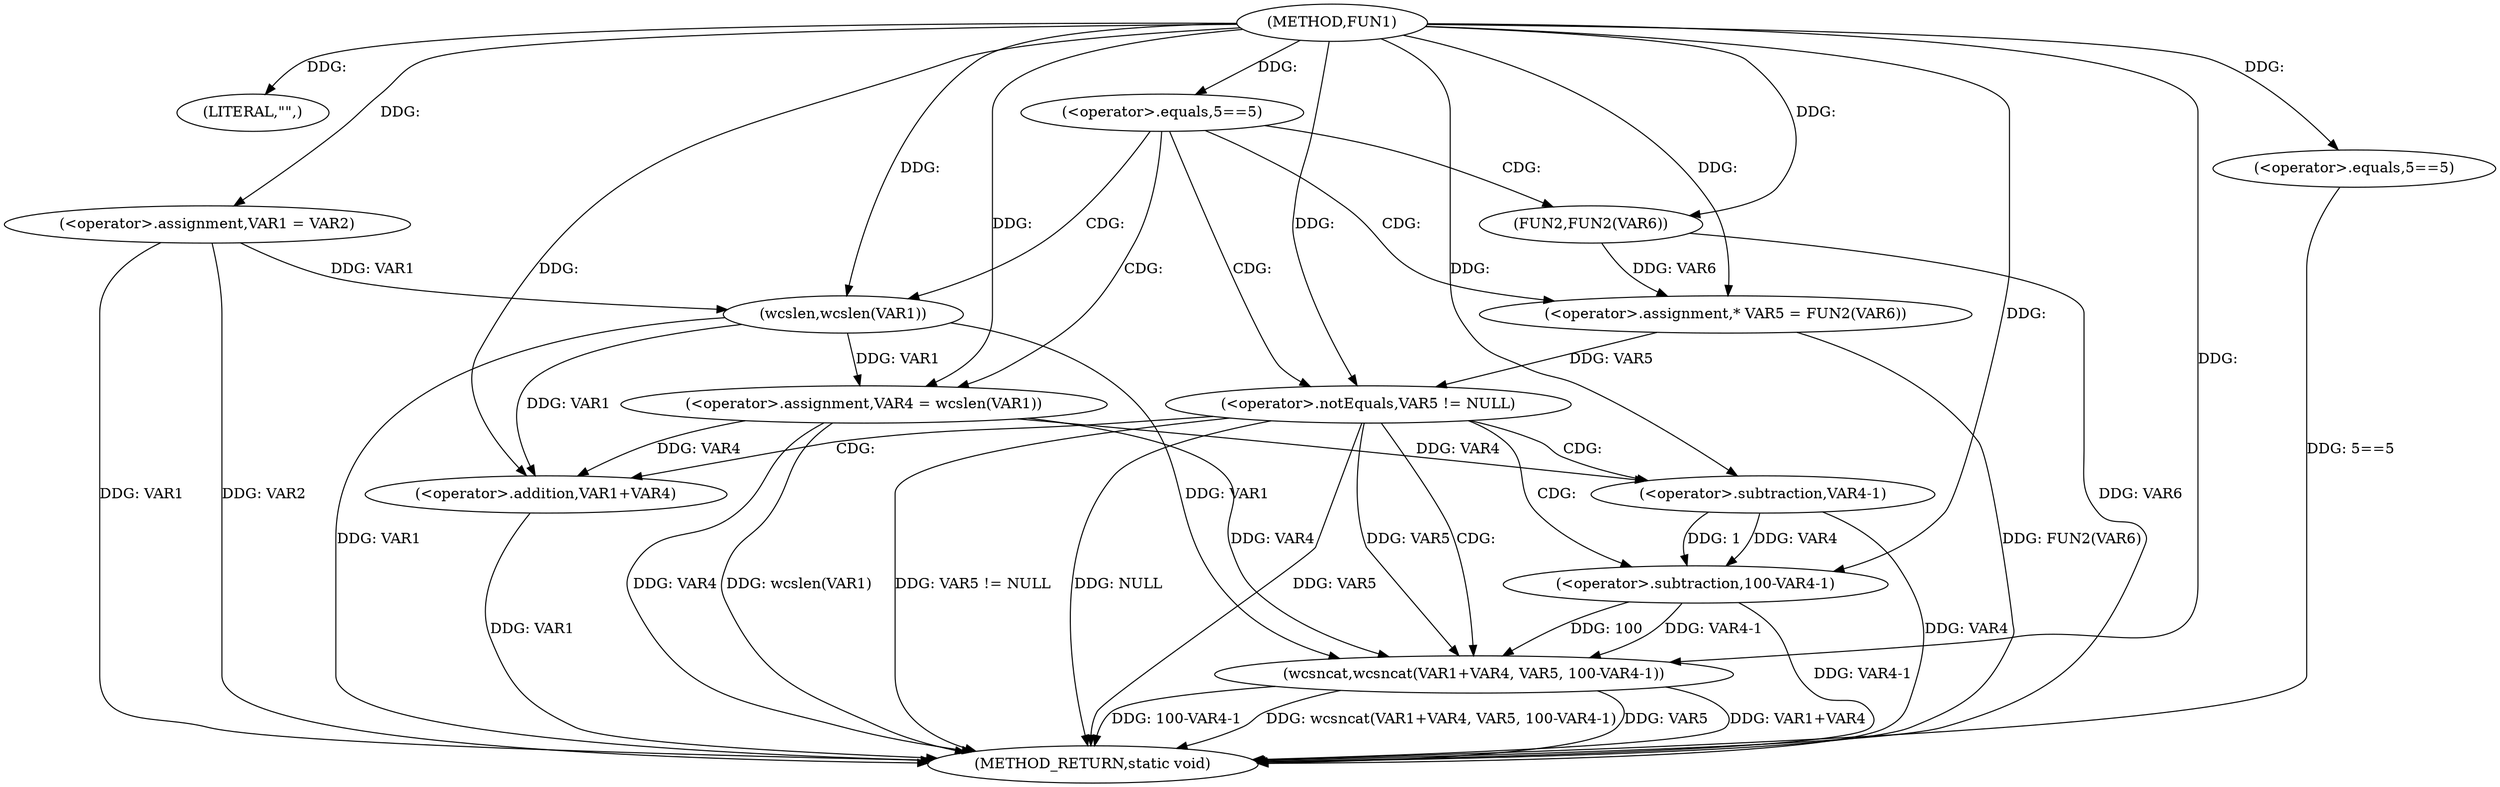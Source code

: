 digraph FUN1 {  
"1000100" [label = "(METHOD,FUN1)" ]
"1000143" [label = "(METHOD_RETURN,static void)" ]
"1000103" [label = "(LITERAL,\"\",)" ]
"1000104" [label = "(<operator>.assignment,VAR1 = VAR2)" ]
"1000108" [label = "(<operator>.equals,5==5)" ]
"1000114" [label = "(<operator>.assignment,VAR4 = wcslen(VAR1))" ]
"1000116" [label = "(wcslen,wcslen(VAR1))" ]
"1000119" [label = "(<operator>.assignment,* VAR5 = FUN2(VAR6))" ]
"1000121" [label = "(FUN2,FUN2(VAR6))" ]
"1000124" [label = "(<operator>.notEquals,VAR5 != NULL)" ]
"1000128" [label = "(wcsncat,wcsncat(VAR1+VAR4, VAR5, 100-VAR4-1))" ]
"1000129" [label = "(<operator>.addition,VAR1+VAR4)" ]
"1000133" [label = "(<operator>.subtraction,100-VAR4-1)" ]
"1000135" [label = "(<operator>.subtraction,VAR4-1)" ]
"1000139" [label = "(<operator>.equals,5==5)" ]
  "1000116" -> "1000143"  [ label = "DDG: VAR1"] 
  "1000124" -> "1000143"  [ label = "DDG: VAR5"] 
  "1000104" -> "1000143"  [ label = "DDG: VAR1"] 
  "1000128" -> "1000143"  [ label = "DDG: VAR1+VAR4"] 
  "1000128" -> "1000143"  [ label = "DDG: 100-VAR4-1"] 
  "1000133" -> "1000143"  [ label = "DDG: VAR4-1"] 
  "1000128" -> "1000143"  [ label = "DDG: wcsncat(VAR1+VAR4, VAR5, 100-VAR4-1)"] 
  "1000114" -> "1000143"  [ label = "DDG: wcslen(VAR1)"] 
  "1000104" -> "1000143"  [ label = "DDG: VAR2"] 
  "1000124" -> "1000143"  [ label = "DDG: VAR5 != NULL"] 
  "1000129" -> "1000143"  [ label = "DDG: VAR1"] 
  "1000124" -> "1000143"  [ label = "DDG: NULL"] 
  "1000128" -> "1000143"  [ label = "DDG: VAR5"] 
  "1000139" -> "1000143"  [ label = "DDG: 5==5"] 
  "1000114" -> "1000143"  [ label = "DDG: VAR4"] 
  "1000119" -> "1000143"  [ label = "DDG: FUN2(VAR6)"] 
  "1000135" -> "1000143"  [ label = "DDG: VAR4"] 
  "1000121" -> "1000143"  [ label = "DDG: VAR6"] 
  "1000100" -> "1000103"  [ label = "DDG: "] 
  "1000100" -> "1000104"  [ label = "DDG: "] 
  "1000100" -> "1000108"  [ label = "DDG: "] 
  "1000116" -> "1000114"  [ label = "DDG: VAR1"] 
  "1000100" -> "1000114"  [ label = "DDG: "] 
  "1000104" -> "1000116"  [ label = "DDG: VAR1"] 
  "1000100" -> "1000116"  [ label = "DDG: "] 
  "1000121" -> "1000119"  [ label = "DDG: VAR6"] 
  "1000100" -> "1000119"  [ label = "DDG: "] 
  "1000100" -> "1000121"  [ label = "DDG: "] 
  "1000119" -> "1000124"  [ label = "DDG: VAR5"] 
  "1000100" -> "1000124"  [ label = "DDG: "] 
  "1000116" -> "1000128"  [ label = "DDG: VAR1"] 
  "1000100" -> "1000128"  [ label = "DDG: "] 
  "1000114" -> "1000128"  [ label = "DDG: VAR4"] 
  "1000116" -> "1000129"  [ label = "DDG: VAR1"] 
  "1000100" -> "1000129"  [ label = "DDG: "] 
  "1000114" -> "1000129"  [ label = "DDG: VAR4"] 
  "1000124" -> "1000128"  [ label = "DDG: VAR5"] 
  "1000133" -> "1000128"  [ label = "DDG: 100"] 
  "1000133" -> "1000128"  [ label = "DDG: VAR4-1"] 
  "1000100" -> "1000133"  [ label = "DDG: "] 
  "1000135" -> "1000133"  [ label = "DDG: VAR4"] 
  "1000135" -> "1000133"  [ label = "DDG: 1"] 
  "1000100" -> "1000135"  [ label = "DDG: "] 
  "1000114" -> "1000135"  [ label = "DDG: VAR4"] 
  "1000100" -> "1000139"  [ label = "DDG: "] 
  "1000108" -> "1000121"  [ label = "CDG: "] 
  "1000108" -> "1000124"  [ label = "CDG: "] 
  "1000108" -> "1000116"  [ label = "CDG: "] 
  "1000108" -> "1000119"  [ label = "CDG: "] 
  "1000108" -> "1000114"  [ label = "CDG: "] 
  "1000124" -> "1000128"  [ label = "CDG: "] 
  "1000124" -> "1000129"  [ label = "CDG: "] 
  "1000124" -> "1000135"  [ label = "CDG: "] 
  "1000124" -> "1000133"  [ label = "CDG: "] 
}
